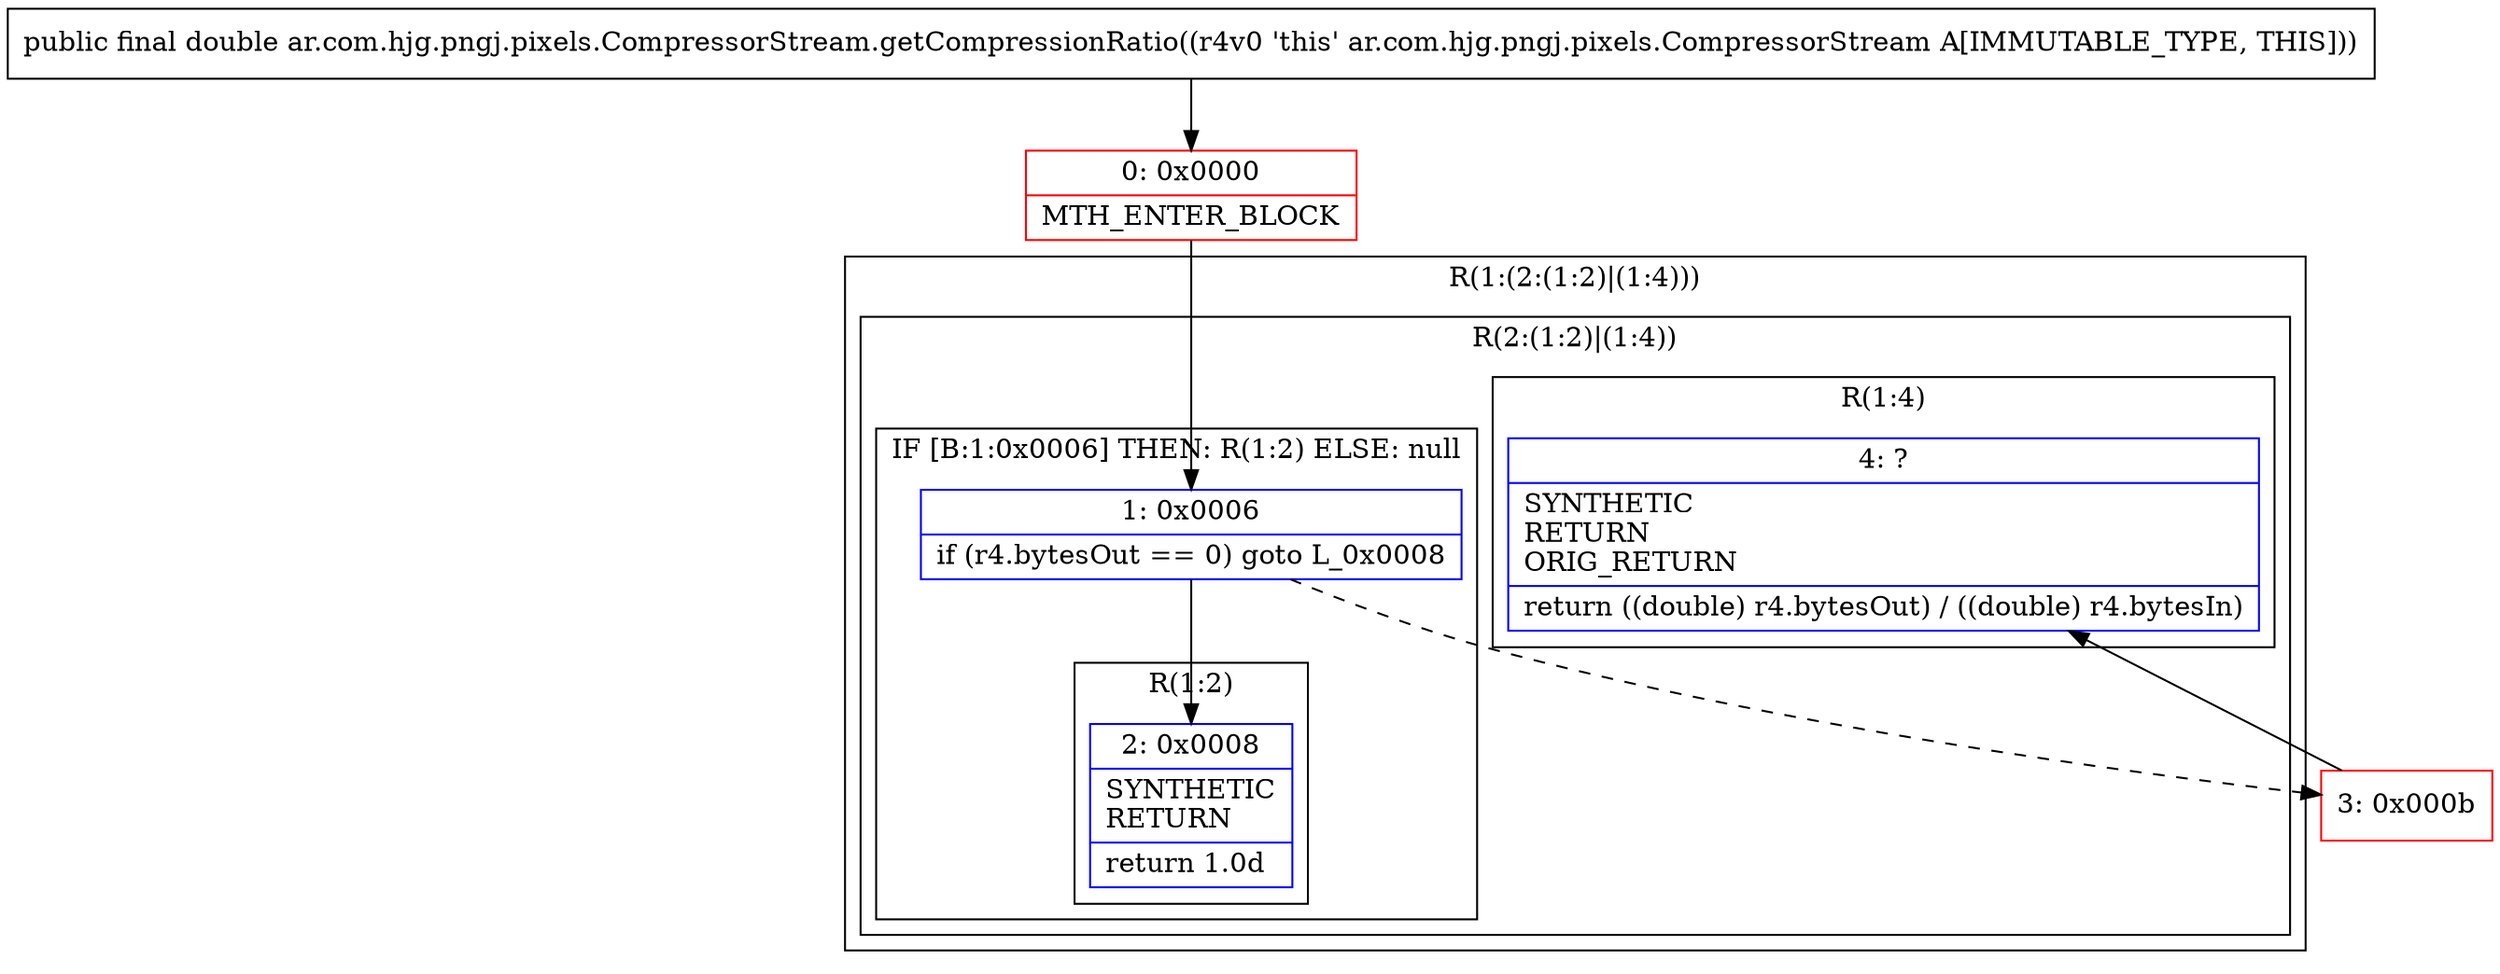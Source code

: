 digraph "CFG forar.com.hjg.pngj.pixels.CompressorStream.getCompressionRatio()D" {
subgraph cluster_Region_1177290154 {
label = "R(1:(2:(1:2)|(1:4)))";
node [shape=record,color=blue];
subgraph cluster_Region_1944625446 {
label = "R(2:(1:2)|(1:4))";
node [shape=record,color=blue];
subgraph cluster_IfRegion_744244811 {
label = "IF [B:1:0x0006] THEN: R(1:2) ELSE: null";
node [shape=record,color=blue];
Node_1 [shape=record,label="{1\:\ 0x0006|if (r4.bytesOut == 0) goto L_0x0008\l}"];
subgraph cluster_Region_1835809669 {
label = "R(1:2)";
node [shape=record,color=blue];
Node_2 [shape=record,label="{2\:\ 0x0008|SYNTHETIC\lRETURN\l|return 1.0d\l}"];
}
}
subgraph cluster_Region_1271620311 {
label = "R(1:4)";
node [shape=record,color=blue];
Node_4 [shape=record,label="{4\:\ ?|SYNTHETIC\lRETURN\lORIG_RETURN\l|return ((double) r4.bytesOut) \/ ((double) r4.bytesIn)\l}"];
}
}
}
Node_0 [shape=record,color=red,label="{0\:\ 0x0000|MTH_ENTER_BLOCK\l}"];
Node_3 [shape=record,color=red,label="{3\:\ 0x000b}"];
MethodNode[shape=record,label="{public final double ar.com.hjg.pngj.pixels.CompressorStream.getCompressionRatio((r4v0 'this' ar.com.hjg.pngj.pixels.CompressorStream A[IMMUTABLE_TYPE, THIS])) }"];
MethodNode -> Node_0;
Node_1 -> Node_2;
Node_1 -> Node_3[style=dashed];
Node_0 -> Node_1;
Node_3 -> Node_4;
}

